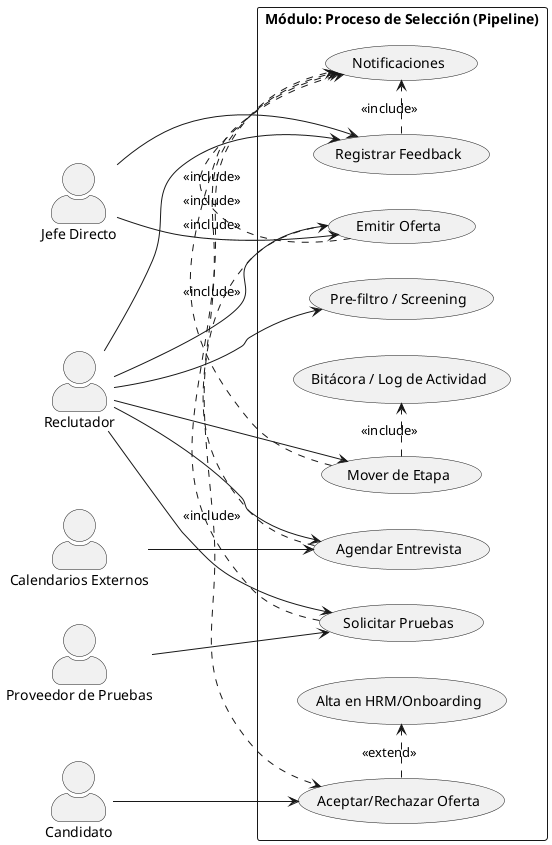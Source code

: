 
@startuml ATS_UseCases_ProcesoSeleccion
left to right direction
skinparam actorStyle awesome

actor "Reclutador" as Rec
actor "Jefe Directo" as JD
actor "Candidato" as Cand
actor "Proveedor de Pruebas" as ProvPruebas
actor "Calendarios Externos" as Cal

rectangle "Módulo: Proceso de Selección (Pipeline)" {
  (Pre-filtro / Screening) as UC_Screen
  (Mover de Etapa) as UC_Mover
  (Agendar Entrevista) as UC_Agendar
  (Registrar Feedback) as UC_Feedback
  (Solicitar Pruebas) as UC_Pruebas
  (Emitir Oferta) as UC_Oferta
  (Aceptar/Rechazar Oferta) as UC_Decision
  (Alta en HRM/Onboarding) as UC_AltaHRM
  (Notificaciones) as UC_Notif
  (Bitácora / Log de Actividad) as UC_Log
}

Rec --> UC_Screen
Rec --> UC_Mover
Rec --> UC_Agendar
Rec --> UC_Feedback
Rec --> UC_Pruebas
Rec --> UC_Oferta
JD --> UC_Feedback
JD --> UC_Oferta
Cand --> UC_Decision

ProvPruebas --> UC_Pruebas
Cal --> UC_Agendar

UC_Mover .> UC_Notif : <<include>>
UC_Agendar .> UC_Notif : <<include>>
UC_Feedback .> UC_Notif : <<include>>
UC_Pruebas .> UC_Notif : <<include>>
UC_Oferta .> UC_Notif : <<include>>

UC_Oferta .> UC_Decision : <<include>>
UC_Decision .> UC_AltaHRM : <<extend>>
UC_Mover .> UC_Log : <<include>>

@enduml
